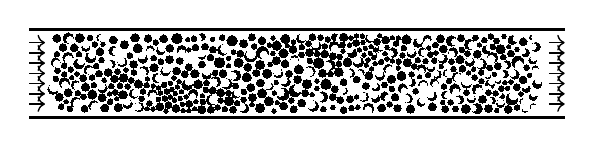\begin{tikzpicture}[
  scale=2.0,
]

\foreach \y in {0.65,1.3,1.95,2.6,3.25,3.9,4.55}
  \draw[color=black,line width=0.5pt,solid,->]
    (0mm,\y mm) -- (1mm, \y mm);
% inlet arrows

\foreach \y in {0.65,1.3,1.95,2.6,3.25,3.9,4.55}
  \draw[color=black,line width=0.5pt,solid,->]
    (33mm,\y mm) -- (34mm, \y mm);
% outlet arrows

\filldraw[line width=0pt,black] (22.018mm,1.73mm) circle (0.247mm);
\filldraw[line width=0pt,white] (21.934mm,1.832mm) circle (0.176mm);

\filldraw[line width=0pt,black] (29.124mm,2.435mm) circle (0.175mm);
\filldraw[line width=0pt,white] (29.084mm,2.535mm) circle (0.173mm);

\filldraw[line width=0pt,black] (23.708mm,1.657mm) circle (0.285mm);
\filldraw[line width=0pt,white] (23.794mm,1.516mm) circle (0.176mm);

\filldraw[line width=0pt,black] (30.009mm,1.16mm) circle (0.174mm);
\filldraw[line width=0pt,white] (29.803mm,1.308mm) circle (0.183mm);

\filldraw[line width=0pt,black] (31.337mm,0.81mm) circle (0.175mm);
\filldraw[line width=0pt,white] (31.415mm,0.771mm) circle (0.182mm);

\filldraw[line width=0pt,black] (29.387mm,0.879mm) circle (0.218mm);
\filldraw[line width=0pt,white] (29.229mm,0.856mm) circle (0.182mm);

\filldraw[line width=0pt,black] (22.004mm,1.001mm) circle (0.248mm);
\filldraw[line width=0pt,white] (21.918mm,1.173mm) circle (0.176mm);

\filldraw[line width=0pt,black] (23.092mm,3.923mm) circle (0.29mm);
\filldraw[line width=0pt,white] (22.943mm,3.876mm) circle (0.176mm);

\filldraw[line width=0pt,black] (29.926mm,0.675mm) circle (0.247mm);
\filldraw[line width=0pt,white] (29.937mm,0.789mm) circle (0.182mm);

\filldraw[line width=0pt,black] (30.694mm,4.719mm) circle (0.288mm);
\filldraw[line width=0pt,white] (30.911mm,4.81mm) circle (0.182mm);

\filldraw[line width=0pt,black] (24.928mm,2.885mm) circle (0.266mm);
\filldraw[line width=0pt,white] (24.904mm,2.746mm) circle (0.182mm);

\filldraw[line width=0pt,black] (26.498mm,2.616mm) circle (0.214mm);
\filldraw[line width=0pt,white] (26.59mm,2.597mm) circle (0.182mm);

\filldraw[line width=0pt,black] (31.996mm,1.13mm) circle (0.247mm);
\filldraw[line width=0pt,white] (32.035mm,1.313mm) circle (0.182mm);

\filldraw[line width=0pt,black] (22.571mm,1.15mm) circle (0.266mm);
\filldraw[line width=0pt,white] (22.744mm,1.029mm) circle (0.175mm);

\filldraw[line width=0pt,black] (28.442mm,0.362mm) circle (0.331mm);
\filldraw[line width=0pt,white] (28.2mm,0.388mm) circle (0.182mm);

\filldraw[line width=0pt,black] (31.993mm,0.496mm) circle (0.182mm);
\filldraw[line width=0pt,white] (32.044mm,0.407mm) circle (0.18mm);

\filldraw[line width=0pt,black] (31.902mm,4.881mm) circle (0.14mm);
\filldraw[line width=0pt,white] (32.082mm,4.906mm) circle (0.182mm);

\filldraw[line width=0pt,black] (26.913mm,3.939mm) circle (0.289mm);
\filldraw[line width=0pt,white] (26.84mm,3.827mm) circle (0.182mm);

\filldraw[line width=0pt,black] (22.308mm,4.19mm) circle (0.175mm);
\filldraw[line width=0pt,white] (22.385mm,4.269mm) circle (0.176mm);

\filldraw[line width=0pt,black] (27.334mm,0.934mm) circle (0.26mm);
\filldraw[line width=0pt,white] (27.183mm,0.906mm) circle (0.181mm);

\filldraw[line width=0pt,black] (24.681mm,4.54mm) circle (0.289mm);
\filldraw[line width=0pt,white] (24.79mm,4.689mm) circle (0.182mm);

\filldraw[line width=0pt,black] (24.292mm,2.025mm) circle (0.235mm);
\filldraw[line width=0pt,white] (24.115mm,2.059mm) circle (0.182mm);

\filldraw[line width=0pt,black] (25.91mm,2.536mm) circle (0.247mm);
\filldraw[line width=0pt,white] (25.823mm,2.6mm) circle (0.182mm);

\filldraw[line width=0pt,black] (32.264mm,1.936mm) circle (0.289mm);
\filldraw[line width=0pt,white] (32.334mm,2.115mm) circle (0.184mm);

\filldraw[line width=0pt,black] (28.073mm,0.977mm) circle (0.247mm);
\filldraw[line width=0pt,white] (28.067mm,1.096mm) circle (0.181mm);

\filldraw[line width=0pt,black] (22.182mm,3.746mm) circle (0.176mm);
\filldraw[line width=0pt,white] (22.269mm,3.717mm) circle (0.175mm);

\filldraw[line width=0pt,black] (31.979mm,3.442mm) circle (0.247mm);
\filldraw[line width=0pt,white] (32.024mm,3.566mm) circle (0.184mm);

\filldraw[line width=0pt,black] (30.334mm,3.149mm) circle (0.248mm);
\filldraw[line width=0pt,white] (30.185mm,3.097mm) circle (0.185mm);

\filldraw[line width=0pt,black] (26.807mm,4.66mm) circle (0.331mm);
\filldraw[line width=0pt,white] (26.996mm,4.606mm) circle (0.182mm);

\filldraw[line width=0pt,black] (32.124mm,2.897mm) circle (0.182mm);
\filldraw[line width=0pt,white] (32.132mm,2.754mm) circle (0.183mm);

\filldraw[line width=0pt,black] (24.884mm,0.778mm) circle (0.26mm);
\filldraw[line width=0pt,white] (24.985mm,0.894mm) circle (0.207mm);

\filldraw[line width=0pt,black] (25.271mm,4.768mm) circle (0.26mm);
\filldraw[line width=0pt,white] (25.278mm,4.605mm) circle (0.182mm);

\filldraw[line width=0pt,black] (31.483mm,0.306mm) circle (0.175mm);
\filldraw[line width=0pt,white] (31.526mm,0.406mm) circle (0.181mm);

\filldraw[line width=0pt,black] (32.156mm,4.28mm) circle (0.289mm);
\filldraw[line width=0pt,white] (31.996mm,4.282mm) circle (0.183mm);

\filldraw[line width=0pt,black] (25.716mm,2.005mm) circle (0.247mm);
\filldraw[line width=0pt,white] (25.802mm,1.906mm) circle (0.184mm);

\filldraw[line width=0pt,black] (29.769mm,2.135mm) circle (0.175mm);
\filldraw[line width=0pt,white] (29.725mm,2.262mm) circle (0.181mm);

\filldraw[line width=0pt,black] (25.51mm,2.945mm) circle (0.235mm);
\filldraw[line width=0pt,white] (25.481mm,3.075mm) circle (0.184mm);

\filldraw[line width=0pt,black] (24.976mm,3.956mm) circle (0.267mm);
\filldraw[line width=0pt,white] (25.073mm,3.91mm) circle (0.191mm);

\filldraw[line width=0pt,black] (31.51mm,3.902mm) circle (0.247mm);
\filldraw[line width=0pt,white] (31.334mm,4.032mm) circle (0.182mm);

\filldraw[line width=0pt,black] (27.974mm,3.334mm) circle (0.279mm);
\filldraw[line width=0pt,white] (27.946mm,3.48mm) circle (0.183mm);

\filldraw[line width=0pt,black] (26.265mm,3.528mm) circle (0.289mm);
\filldraw[line width=0pt,white] (26.135mm,3.607mm) circle (0.205mm);

\filldraw[line width=0pt,black] (30.185mm,2.562mm) circle (0.248mm);
\filldraw[line width=0pt,white] (30.006mm,2.537mm) circle (0.184mm);

\filldraw[line width=0pt,black] (26.438mm,1.23mm) circle (0.247mm);
\filldraw[line width=0pt,white] (26.555mm,1.212mm) circle (0.181mm);

\filldraw[line width=0pt,black] (10.415mm,1.311mm) circle (0.289mm);
\filldraw[line width=0pt,white] (10.38mm,1.128mm) circle (0.196mm);

\filldraw[line width=0pt,black] (13.1mm,2.465mm) circle (0.331mm);
\filldraw[line width=0pt,white] (12.924mm,2.447mm) circle (0.222mm);

\filldraw[line width=0pt,black] (11.262mm,2.513mm) circle (0.279mm);
\filldraw[line width=0pt,white] (11.28mm,2.697mm) circle (0.222mm);

\filldraw[line width=0pt,black] (3.895mm,3.596mm) circle (0.331mm);
\filldraw[line width=0pt,white] (3.969mm,3.761mm) circle (0.219mm);

\filldraw[line width=0pt,black] (7.688mm,4.109mm) circle (0.235mm);
\filldraw[line width=0pt,white] (7.662mm,3.975mm) circle (0.213mm);

\filldraw[line width=0pt,black] (27.031mm,1.601mm) circle (0.332mm);
\filldraw[line width=0pt,white] (27.098mm,1.403mm) circle (0.219mm);

\filldraw[line width=0pt,black] (24.279mm,3.886mm) circle (0.286mm);
\filldraw[line width=0pt,white] (24.241mm,4.036mm) circle (0.208mm);

\filldraw[line width=0pt,black] (13.66mm,0.378mm) circle (0.291mm);
\filldraw[line width=0pt,white] (13.527mm,0.442mm) circle (0.214mm);

\filldraw[line width=0pt,black] (8.651mm,2.736mm) circle (0.288mm);
\filldraw[line width=0pt,white] (8.692mm,2.848mm) circle (0.224mm);

\filldraw[line width=0pt,black] (6.644mm,1.313mm) circle (0.286mm);
\filldraw[line width=0pt,white] (6.749mm,1.368mm) circle (0.223mm);

\filldraw[line width=0pt,black] (4.659mm,1.66mm) circle (0.289mm);
\filldraw[line width=0pt,white] (4.589mm,1.786mm) circle (0.223mm);

\filldraw[line width=0pt,black] (8.115mm,2.309mm) circle (0.289mm);
\filldraw[line width=0pt,white] (8.226mm,2.306mm) circle (0.224mm);

\filldraw[line width=0pt,black] (29.014mm,4.107mm) circle (0.247mm);
\filldraw[line width=0pt,white] (29.216mm,4.25mm) circle (0.205mm);

\filldraw[line width=0pt,black] (1.672mm,3.292mm) circle (0.29mm);
\filldraw[line width=0pt,white] (1.746mm,3.214mm) circle (0.224mm);

\filldraw[line width=0pt,black] (6.244mm,0.656mm) circle (0.288mm);
\filldraw[line width=0pt,white] (6.187mm,0.798mm) circle (0.222mm);

\filldraw[line width=0pt,black] (7.216mm,3.536mm) circle (0.285mm);
\filldraw[line width=0pt,white] (7.171mm,3.732mm) circle (0.216mm);

\filldraw[line width=0pt,black] (8.352mm,4.047mm) circle (0.266mm);
\filldraw[line width=0pt,white] (8.414mm,4.207mm) circle (0.224mm);

\filldraw[line width=0pt,black] (2.48mm,4.831mm) circle (0.332mm);
\filldraw[line width=0pt,white] (2.602mm,4.728mm) circle (0.223mm);

\filldraw[line width=0pt,black] (30.823mm,2.528mm) circle (0.288mm);
\filldraw[line width=0pt,white] (30.683mm,2.62mm) circle (0.224mm);

\filldraw[line width=0pt,black] (24.038mm,1.007mm) circle (0.286mm);
\filldraw[line width=0pt,white] (23.941mm,0.999mm) circle (0.224mm);

\filldraw[line width=0pt,black] (15.238mm,1.79mm) circle (0.247mm);
\filldraw[line width=0pt,white] (15.162mm,1.852mm) circle (0.213mm);

\filldraw[line width=0pt,black] (13.125mm,1.281mm) circle (0.247mm);
\filldraw[line width=0pt,white] (13.234mm,1.371mm) circle (0.222mm);

\filldraw[line width=0pt,black] (5.209mm,3.189mm) circle (0.248mm);
\filldraw[line width=0pt,white] (5.054mm,3.162mm) circle (0.223mm);

\filldraw[line width=0pt,black] (9.681mm,4.084mm) circle (0.292mm);
\filldraw[line width=0pt,white] (9.695mm,3.873mm) circle (0.223mm);

\filldraw[line width=0pt,black] (3.768mm,2.833mm) circle (0.29mm);
\filldraw[line width=0pt,white] (3.886mm,2.751mm) circle (0.224mm);

\filldraw[line width=0pt,black] (5.909mm,3.32mm) circle (0.289mm);
\filldraw[line width=0pt,white] (5.855mm,3.402mm) circle (0.224mm);

\filldraw[line width=0pt,black] (6.97mm,0.45mm) circle (0.29mm);
\filldraw[line width=0pt,white] (6.884mm,0.489mm) circle (0.223mm);

\filldraw[line width=0pt,black] (10.962mm,4.923mm) circle (0.216mm);
\filldraw[line width=0pt,white] (10.706mm,4.81mm) circle (0.223mm);

\filldraw[line width=0pt,black] (3.158mm,3.209mm) circle (0.326mm);
\filldraw[line width=0pt,white] (3.295mm,3.373mm) circle (0.224mm);

\filldraw[line width=0pt,black] (20.403mm,2.619mm) circle (0.261mm);
\filldraw[line width=0pt,white] (20.273mm,2.626mm) circle (0.222mm);

\filldraw[line width=0pt,black] (29.413mm,3.601mm) circle (0.331mm);
\filldraw[line width=0pt,white] (29.332mm,3.515mm) circle (0.243mm);

\filldraw[line width=0pt,black] (2.235mm,1.998mm) circle (0.334mm);
\filldraw[line width=0pt,white] (2.287mm,1.864mm) circle (0.223mm);

\filldraw[line width=0pt,black] (4.512mm,4.869mm) circle (0.216mm);
\filldraw[line width=0pt,white] (4.631mm,4.849mm) circle (0.224mm);

\filldraw[line width=0pt,black] (20.895mm,3.323mm) circle (0.332mm);
\filldraw[line width=0pt,white] (20.826mm,3.453mm) circle (0.236mm);

\filldraw[line width=0pt,black] (21.048mm,2.655mm) circle (0.216mm);
\filldraw[line width=0pt,white] (20.954mm,2.518mm) circle (0.238mm);

\filldraw[line width=0pt,black] (7.832mm,1.275mm) circle (0.295mm);
\filldraw[line width=0pt,white] (7.863mm,1.156mm) circle (0.223mm);

\filldraw[line width=0pt,black] (25.578mm,1.158mm) circle (0.29mm);
\filldraw[line width=0pt,white] (25.479mm,1.275mm) circle (0.221mm);

\filldraw[line width=0pt,black] (10.031mm,1.871mm) circle (0.332mm);
\filldraw[line width=0pt,white] (10.132mm,2.08mm) circle (0.221mm);

\filldraw[line width=0pt,black] (5.347mm,4.035mm) circle (0.289mm);
\filldraw[line width=0pt,white] (5.515mm,3.996mm) circle (0.224mm);

\filldraw[line width=0pt,black] (10.951mm,3.707mm) circle (0.214mm);
\filldraw[line width=0pt,white] (10.924mm,3.864mm) circle (0.223mm);

\filldraw[line width=0pt,black] (21.244mm,1.113mm) circle (0.291mm);
\filldraw[line width=0pt,white] (21.159mm,1.134mm) circle (0.238mm);

\filldraw[line width=0pt,black] (3.587mm,4.262mm) circle (0.259mm);
\filldraw[line width=0pt,white] (3.603mm,4.427mm) circle (0.223mm);

\filldraw[line width=0pt,black] (22.269mm,2.463mm) circle (0.289mm);
\filldraw[line width=0pt,white] (22.227mm,2.617mm) circle (0.234mm);

\filldraw[line width=0pt,black] (16.869mm,1.494mm) circle (0.373mm);
\filldraw[line width=0pt,white] (17.054mm,1.651mm) circle (0.244mm);

\filldraw[line width=0pt,black] (2.948mm,1.86mm) circle (0.279mm);
\filldraw[line width=0pt,white] (3.062mm,1.781mm) circle (0.224mm);

\filldraw[line width=0pt,black] (21.604mm,4.811mm) circle (0.248mm);
\filldraw[line width=0pt,white] (21.701mm,4.908mm) circle (0.232mm);

\filldraw[line width=0pt,black] (11.823mm,2.073mm) circle (0.327mm);
\filldraw[line width=0pt,white] (11.679mm,2.005mm) circle (0.257mm);

\filldraw[line width=0pt,black] (14.807mm,3.921mm) circle (0.374mm);
\filldraw[line width=0pt,white] (14.901mm,3.773mm) circle (0.238mm);

\filldraw[line width=0pt,black] (19.399mm,4.898mm) circle (0.218mm);
\filldraw[line width=0pt,white] (19.729mm,4.806mm) circle (0.237mm);

\filldraw[line width=0pt,black] (31.556mm,1.637mm) circle (0.247mm);
\filldraw[line width=0pt,white] (31.461mm,1.89mm) circle (0.235mm);

\filldraw[line width=0pt,black] (28.462mm,1.578mm) circle (0.325mm);
\filldraw[line width=0pt,white] (28.574mm,1.444mm) circle (0.238mm);

\filldraw[line width=0pt,black] (19.36mm,4.297mm) circle (0.325mm);
\filldraw[line width=0pt,white] (19.407mm,4.161mm) circle (0.238mm);

\filldraw[line width=0pt,black] (22.808mm,2.884mm) circle (0.289mm);
\filldraw[line width=0pt,white] (22.903mm,2.786mm) circle (0.251mm);

\filldraw[line width=0pt,black] (17.267mm,4.815mm) circle (0.29mm);
\filldraw[line width=0pt,white] (17.373mm,4.918mm) circle (0.238mm);

\filldraw[line width=0pt,black] (20.509mm,3.883mm) circle (0.29mm);
\filldraw[line width=0pt,white] (20.332mm,4.149mm) circle (0.237mm);

\filldraw[line width=0pt,black] (18.236mm,4.358mm) circle (0.292mm);
\filldraw[line width=0pt,white] (18.159mm,4.462mm) circle (0.239mm);

\filldraw[line width=0pt,black] (25.018mm,1.876mm) circle (0.289mm);
\filldraw[line width=0pt,white] (25.036mm,1.781mm) circle (0.248mm);

\filldraw[line width=0pt,black] (19.105mm,3.128mm) circle (0.327mm);
\filldraw[line width=0pt,white] (18.959mm,3.073mm) circle (0.238mm);

\filldraw[line width=0pt,black] (19.973mm,1.489mm) circle (0.215mm);
\filldraw[line width=0pt,white] (19.851mm,1.565mm) circle (0.237mm);

\filldraw[line width=0pt,black] (21.546mm,0.384mm) circle (0.331mm);
\filldraw[line width=0pt,white] (21.527mm,0.26mm) circle (0.237mm);

\filldraw[line width=0pt,black] (27.965mm,4.435mm) circle (0.328mm);
\filldraw[line width=0pt,white] (28.115mm,4.382mm) circle (0.235mm);

\filldraw[line width=0pt,black] (16.278mm,2.052mm) circle (0.288mm);
\filldraw[line width=0pt,white] (16.154mm,2.176mm) circle (0.237mm);

\filldraw[line width=0pt,black] (31.027mm,3.305mm) circle (0.374mm);
\filldraw[line width=0pt,white] (31.106mm,3.137mm) circle (0.257mm);

\filldraw[line width=0pt,black] (16.85mm,3.496mm) circle (0.246mm);
\filldraw[line width=0pt,white] (16.844mm,3.341mm) circle (0.242mm);

\filldraw[line width=0pt,black] (18.631mm,1.106mm) circle (0.331mm);
\filldraw[line width=0pt,white] (18.439mm,1.103mm) circle (0.244mm);

\filldraw[line width=0pt,black] (28.693mm,3.195mm) circle (0.334mm);
\filldraw[line width=0pt,white] (28.573mm,3.222mm) circle (0.25mm);

\filldraw[line width=0pt,black] (12.545mm,1.936mm) circle (0.332mm);
\filldraw[line width=0pt,white] (12.446mm,1.993mm) circle (0.258mm);

\filldraw[line width=0pt,black] (16.113mm,1.273mm) circle (0.374mm);
\filldraw[line width=0pt,white] (15.95mm,1.387mm) circle (0.238mm);

\filldraw[line width=0pt,black] (7.287mm,2.756mm) circle (0.286mm);
\filldraw[line width=0pt,white] (7.167mm,2.657mm) circle (0.252mm);

\filldraw[line width=0pt,black] (11.566mm,0.9mm) circle (0.325mm);
\filldraw[line width=0pt,white] (11.701mm,0.946mm) circle (0.272mm);

\filldraw[line width=0pt,black] (15.815mm,2.61mm) circle (0.288mm);
\filldraw[line width=0pt,white] (15.75mm,2.721mm) circle (0.245mm);

\filldraw[line width=0pt,black] (30.649mm,0.971mm) circle (0.374mm);
\filldraw[line width=0pt,white] (30.747mm,1.185mm) circle (0.273mm);

\filldraw[line width=0pt,black] (2.461mm,3.617mm) circle (0.326mm);
\filldraw[line width=0pt,white] (2.511mm,3.483mm) circle (0.244mm);

\filldraw[line width=0pt,black] (18.037mm,0.522mm) circle (0.331mm);
\filldraw[line width=0pt,white] (17.902mm,0.636mm) circle (0.268mm);

\filldraw[line width=0pt,black] (17.819mm,2.727mm) circle (0.331mm);
\filldraw[line width=0pt,white] (17.754mm,2.683mm) circle (0.273mm);

\filldraw[line width=0pt,black] (4.117mm,0.536mm) circle (0.331mm);
\filldraw[line width=0pt,white] (4.213mm,0.44mm) circle (0.304mm);

\filldraw[line width=0pt,black] (2.963mm,0.762mm) circle (0.327mm);
\filldraw[line width=0pt,white] (3.083mm,0.67mm) circle (0.288mm);

\filldraw[line width=0pt,black] (12.292mm,4.09mm) circle (0.332mm);
\filldraw[line width=0pt,white] (12.438mm,4.17mm) circle (0.285mm);

\filldraw[line width=0pt,black] (14.058mm,3.7mm) circle (0.373mm);
\filldraw[line width=0pt,white] (14.076mm,3.834mm) circle (0.29mm);

\filldraw[line width=0pt,black] (27.153mm,2.366mm) circle (0.29mm);
\filldraw[line width=0pt,white] (27.249mm,2.312mm) circle (0.251mm);

\filldraw[line width=0pt,black] (1.512mm,1.596mm) circle (0.331mm);
\filldraw[line width=0pt,white] (1.58mm,1.731mm) circle (0.301mm);

\filldraw[line width=0pt,black] (27.766mm,1.987mm) circle (0.325mm);
\filldraw[line width=0pt,white] (27.794mm,2.15mm) circle (0.335mm);

\filldraw[line width=0pt,black] (29.25mm,1.901mm) circle (0.29mm);
\filldraw[line width=0pt,white] (29.347mm,2.075mm) circle (0.181mm);

\filldraw[line width=0pt,white] (29.169mm,1.634mm) circle (0.182mm);

\filldraw[line width=0pt,black] (10.132mm,4.093mm) circle (0.139mm);
\filldraw[line width=0pt,black] (30.969mm,4.127mm) circle (0.139mm);
\filldraw[line width=0pt,black] (30.444mm,4.291mm) circle (0.139mm);
\filldraw[line width=0pt,black] (30.149mm,4.953mm) circle (0.139mm);
\filldraw[line width=0pt,black] (21.26mm,3.758mm) circle (0.139mm);
\filldraw[line width=0pt,black] (4.676mm,4.447mm) circle (0.139mm);
\filldraw[line width=0pt,black] (8.95mm,1.101mm) circle (0.137mm);
\filldraw[line width=0pt,black] (22.593mm,3.846mm) circle (0.138mm);
\filldraw[line width=0pt,black] (8.675mm,0.201mm) circle (0.139mm);
\filldraw[line width=0pt,black] (14.144mm,0.612mm) circle (0.139mm);
\filldraw[line width=0pt,black] (31.224mm,1.29mm) circle (0.139mm);
\filldraw[line width=0pt,black] (15.487mm,4.844mm) circle (0.14mm);
\filldraw[line width=0pt,black] (31.771mm,2.481mm) circle (0.14mm);
\filldraw[line width=0pt,black] (9.408mm,1.737mm) circle (0.139mm);
\filldraw[line width=0pt,black] (9.77mm,0.237mm) circle (0.139mm);
\filldraw[line width=0pt,black] (15.291mm,3.167mm) circle (0.14mm);
\filldraw[line width=0pt,black] (9.964mm,1.11mm) circle (0.14mm);
\filldraw[line width=0pt,black] (20.792mm,1.104mm) circle (0.139mm);
\filldraw[line width=0pt,black] (24.79mm,2.381mm) circle (0.139mm);
\filldraw[line width=0pt,black] (22.249mm,4.995mm) circle (0.139mm);
\filldraw[line width=0pt,black] (27.901mm,2.627mm) circle (0.14mm);
\filldraw[line width=0pt,black] (16.384mm,4.349mm) circle (0.139mm);
\filldraw[line width=0pt,black] (19.927mm,4.015mm) circle (0.139mm);
\filldraw[line width=0pt,black] (6.134mm,2.816mm) circle (0.139mm);
\filldraw[line width=0pt,black] (7.865mm,0.334mm) circle (0.14mm);
\filldraw[line width=0pt,black] (15.746mm,0.744mm) circle (0.139mm);
\filldraw[line width=0pt,black] (7.872mm,1.798mm) circle (0.139mm);
\filldraw[line width=0pt,black] (15.54mm,0.202mm) circle (0.14mm);
\filldraw[line width=0pt,black] (10.504mm,0.349mm) circle (0.139mm);
\filldraw[line width=0pt,black] (9.665mm,1.437mm) circle (0.139mm);
\filldraw[line width=0pt,black] (8.965mm,1.975mm) circle (0.138mm);
\filldraw[line width=0pt,black] (10.063mm,4.742mm) circle (0.14mm);
\filldraw[line width=0pt,black] (23.428mm,2.945mm) circle (0.139mm);
\filldraw[line width=0pt,black] (21.651mm,3.871mm) circle (0.138mm);
\filldraw[line width=0pt,black] (30.377mm,1.65mm) circle (0.139mm);
\filldraw[line width=0pt,black] (9.729mm,0.625mm) circle (0.137mm);
\filldraw[line width=0pt,black] (23.061mm,4.861mm) circle (0.139mm);
\filldraw[line width=0pt,black] (20.863mm,0.454mm) circle (0.14mm);
\filldraw[line width=0pt,black] (20.958mm,4.087mm) circle (0.137mm);
\filldraw[line width=0pt,black] (9.055mm,1.585mm) circle (0.139mm);
\filldraw[line width=0pt,black] (11.642mm,4.764mm) circle (0.14mm);
\filldraw[line width=0pt,black] (22.718mm,3.521mm) circle (0.139mm);
\filldraw[line width=0pt,black] (8.332mm,1.349mm) circle (0.138mm);
\filldraw[line width=0pt,black] (18.267mm,1.644mm) circle (0.139mm);
\filldraw[line width=0pt,black] (20.421mm,4.846mm) circle (0.139mm);
\filldraw[line width=0pt,black] (19.282mm,0.429mm) circle (0.139mm);
\filldraw[line width=0pt,black] (21.189mm,4.569mm) circle (0.138mm);
\filldraw[line width=0pt,black] (28.225mm,2.865mm) circle (0.139mm);
\filldraw[line width=0pt,black] (12.661mm,3.087mm) circle (0.139mm);
\filldraw[line width=0pt,black] (3.028mm,2.566mm) circle (0.14mm);
\filldraw[line width=0pt,black] (15.245mm,4.388mm) circle (0.14mm);
\filldraw[line width=0pt,black] (21.868mm,3.608mm) circle (0.138mm);
\filldraw[line width=0pt,black] (12.967mm,3.947mm) circle (0.139mm);
\filldraw[line width=0pt,black] (30.202mm,2.011mm) circle (0.138mm);
\filldraw[line width=0pt,black] (25.825mm,3.9mm) circle (0.139mm);
\filldraw[line width=0pt,black] (9.275mm,1.321mm) circle (0.139mm);
\filldraw[line width=0pt,black] (21.958mm,3.218mm) circle (0.139mm);
\filldraw[line width=0pt,black] (21.975mm,4.092mm) circle (0.138mm);
\filldraw[line width=0pt,black] (12.656mm,3.552mm) circle (0.138mm);
\filldraw[line width=0pt,black] (10.996mm,1.18mm) circle (0.139mm);
\filldraw[line width=0pt,black] (26.167mm,3.031mm) circle (0.14mm);
\filldraw[line width=0pt,black] (23.055mm,3.394mm) circle (0.14mm);
\filldraw[line width=0pt,black] (10.581mm,0.801mm) circle (0.139mm);
\filldraw[line width=0pt,black] (21.342mm,4.19mm) circle (0.139mm);
\filldraw[line width=0pt,black] (30.584mm,2.051mm) circle (0.138mm);
\filldraw[line width=0pt,black] (26.247mm,0.752mm) circle (0.139mm);
\filldraw[line width=0pt,black] (2.698mm,2.327mm) circle (0.139mm);
\filldraw[line width=0pt,black] (29.689mm,0.243mm) circle (0.139mm);
\filldraw[line width=0pt,black] (20.781mm,4.969mm) circle (0.137mm);
\filldraw[line width=0pt,black] (16.782mm,4.582mm) circle (0.139mm);
\filldraw[line width=0pt,black] (28.581mm,4.403mm) circle (0.139mm);
\filldraw[line width=0pt,black] (21.515mm,3.456mm) circle (0.138mm);
\filldraw[line width=0pt,black] (4.757mm,2.168mm) circle (0.14mm);
\filldraw[line width=0pt,black] (9.215mm,0.901mm) circle (0.139mm);
\filldraw[line width=0pt,black] (7.496mm,2.251mm) circle (0.139mm);
\filldraw[line width=0pt,black] (18.261mm,2.11mm) circle (0.139mm);
\filldraw[line width=0pt,black] (20.341mm,4.393mm) circle (0.139mm);
\filldraw[line width=0pt,black] (7.481mm,0.351mm) circle (0.138mm);
\filldraw[line width=0pt,black] (9.52mm,2.074mm) circle (0.139mm);
\filldraw[line width=0pt,black] (23.44mm,4.841mm) circle (0.138mm);
\filldraw[line width=0pt,black] (5.102mm,1.295mm) circle (0.14mm);
\filldraw[line width=0pt,black] (21.736mm,2.883mm) circle (0.139mm);
\filldraw[line width=0pt,black] (22.716mm,4.253mm) circle (0.138mm);
\filldraw[line width=0pt,black] (29.535mm,2.545mm) circle (0.139mm);
\filldraw[line width=0pt,black] (21.4mm,3.123mm) circle (0.139mm);
\filldraw[line width=0pt,black] (15.56mm,1.345mm) circle (0.138mm);
\filldraw[line width=0pt,black] (9.187mm,2.311mm) circle (0.14mm);
\filldraw[line width=0pt,black] (9.585mm,1.005mm) circle (0.138mm);
\filldraw[line width=0pt,black] (21.154mm,4.96mm) circle (0.139mm);
\filldraw[line width=0pt,black] (15.682mm,2.019mm) circle (0.139mm);
\filldraw[line width=0pt,black] (21.711mm,4.297mm) circle (0.139mm);
\filldraw[line width=0pt,black] (15.47mm,3.873mm) circle (0.14mm);
\filldraw[line width=0pt,black] (5.557mm,0.985mm) circle (0.139mm);
\filldraw[line width=0pt,black] (2.341mm,0.794mm) circle (0.139mm);
\filldraw[line width=0pt,black] (10.138mm,0.228mm) circle (0.138mm);
\filldraw[line width=0pt,black] (17.957mm,1.247mm) circle (0.138mm);
\filldraw[line width=0pt,black] (8.205mm,0.944mm) circle (0.139mm);
\filldraw[line width=0pt,black] (8.206mm,1.673mm) circle (0.139mm);
\filldraw[line width=0pt,black] (22.889mm,0.637mm) circle (0.176mm);
\filldraw[line width=0pt,black] (23.019mm,1.621mm) circle (0.175mm);
\filldraw[line width=0pt,black] (24.67mm,3.433mm) circle (0.174mm);
\filldraw[line width=0pt,black] (4.254mm,3.068mm) circle (0.175mm);
\filldraw[line width=0pt,black] (23.784mm,4.21mm) circle (0.176mm);
\filldraw[line width=0pt,black] (29.317mm,4.947mm) circle (0.175mm);
\filldraw[line width=0pt,black] (10.46mm,4.801mm) circle (0.175mm);
\filldraw[line width=0pt,black] (26.668mm,2.126mm) circle (0.174mm);
\filldraw[line width=0pt,black] (18.767mm,4.318mm) circle (0.174mm);
\filldraw[line width=0pt,black] (19.666mm,3.21mm) circle (0.175mm);
\filldraw[line width=0pt,black] (20.465mm,0.393mm) circle (0.175mm);
\filldraw[line width=0pt,black] (27.762mm,1.379mm) circle (0.176mm);
\filldraw[line width=0pt,black] (13.631mm,1.424mm) circle (0.174mm);
\filldraw[line width=0pt,black] (13.617mm,0.921mm) circle (0.174mm);
\filldraw[line width=0pt,black] (3.99mm,2.329mm) circle (0.175mm);
\filldraw[line width=0pt,black] (2.222mm,2.539mm) circle (0.173mm);
\filldraw[line width=0pt,black] (5.599mm,2.705mm) circle (0.175mm);
\filldraw[line width=0pt,black] (28.713mm,2.104mm) circle (0.174mm);
\filldraw[line width=0pt,black] (29.667mm,4.661mm) circle (0.176mm);
\filldraw[line width=0pt,black] (12.159mm,0.879mm) circle (0.174mm);
\filldraw[line width=0pt,black] (29.238mm,2.945mm) circle (0.175mm);
\filldraw[line width=0pt,black] (6.254mm,1.763mm) circle (0.175mm);
\filldraw[line width=0pt,black] (26.935mm,2.87mm) circle (0.176mm);
\filldraw[line width=0pt,black] (14.28mm,4.316mm) circle (0.175mm);
\filldraw[line width=0pt,black] (3.86mm,4.856mm) circle (0.175mm);
\filldraw[line width=0pt,black] (4.167mm,4.439mm) circle (0.175mm);
\filldraw[line width=0pt,black] (12.246mm,4.865mm) circle (0.175mm);
\filldraw[line width=0pt,black] (28.7mm,2.654mm) circle (0.173mm);
\filldraw[line width=0pt,black] (29.442mm,4.282mm) circle (0.174mm);
\filldraw[line width=0pt,black] (7.14mm,0.986mm) circle (0.175mm);
\filldraw[line width=0pt,black] (30.978mm,0.429mm) circle (0.175mm);
\filldraw[line width=0pt,black] (26.817mm,3.345mm) circle (0.176mm);
\filldraw[line width=0pt,black] (28.289mm,2.344mm) circle (0.175mm);
\filldraw[line width=0pt,black] (17.728mm,4.491mm) circle (0.175mm);
\filldraw[line width=0pt,black] (28.338mm,4.853mm) circle (0.174mm);
\filldraw[line width=0pt,black] (25.369mm,4.211mm) circle (0.139mm);
\filldraw[line width=0pt,black] (17.306mm,4.27mm) circle (0.174mm);
\filldraw[line width=0pt,black] (17.294mm,3.773mm) circle (0.175mm);
\filldraw[line width=0pt,black] (2.584mm,0.343mm) circle (0.175mm);
\filldraw[line width=0pt,black] (19.12mm,2.561mm) circle (0.174mm);
\filldraw[line width=0pt,black] (17.815mm,3.396mm) circle (0.176mm);
\filldraw[line width=0pt,black] (2.636mm,2.849mm) circle (0.175mm);
\filldraw[line width=0pt,black] (5.761mm,1.814mm) circle (0.174mm);
\filldraw[line width=0pt,black] (1.759mm,3.823mm) circle (0.175mm);
\filldraw[line width=0pt,black] (18.957mm,4.754mm) circle (0.175mm);
\filldraw[line width=0pt,black] (23.293mm,4.493mm) circle (0.176mm);
\filldraw[line width=0pt,black] (25.164mm,3.377mm) circle (0.174mm);
\filldraw[line width=0pt,black] (11.209mm,1.551mm) circle (0.174mm);
\filldraw[line width=0pt,black] (1.8mm,2.761mm) circle (0.175mm);
\filldraw[line width=0pt,black] (26.334mm,1.758mm) circle (0.176mm);
\filldraw[line width=0pt,black] (2.022mm,0.486mm) circle (0.175mm);
\filldraw[line width=0pt,black] (1.687mm,2.249mm) circle (0.175mm);
\filldraw[line width=0pt,black] (30.101mm,3.633mm) circle (0.176mm);
\filldraw[line width=0pt,black] (29.973mm,1.629mm) circle (0.175mm);
\filldraw[line width=0pt,black] (3.158mm,3.814mm) circle (0.175mm);
\filldraw[line width=0pt,black] (27.835mm,3.851mm) circle (0.175mm);
\filldraw[line width=0pt,black] (22.352mm,3.324mm) circle (0.172mm);
\filldraw[line width=0pt,black] (26.76mm,0.758mm) circle (0.175mm);
\filldraw[line width=0pt,black] (23.7mm,3.75mm) circle (0.176mm);
\filldraw[line width=0pt,black] (13.109mm,1.8mm) circle (0.176mm);
\filldraw[line width=0pt,black] (28.899mm,4.707mm) circle (0.174mm);
\filldraw[line width=0pt,black] (23.466mm,3.342mm) circle (0.175mm);
\filldraw[line width=0pt,black] (13.198mm,0.708mm) circle (0.175mm);
\filldraw[line width=0pt,black] (29.613mm,1.331mm) circle (0.175mm);
\filldraw[line width=0pt,black] (25.714mm,3.409mm) circle (0.175mm);
\filldraw[line width=0pt,black] (6.392mm,3.729mm) circle (0.182mm);
\filldraw[line width=0pt,black] (5.211mm,1.787mm) circle (0.174mm);
\filldraw[line width=0pt,black] (5.139mm,0.797mm) circle (0.175mm);
\filldraw[line width=0pt,black] (24.531mm,1.463mm) circle (0.182mm);
\filldraw[line width=0pt,black] (6.647mm,2.661mm) circle (0.175mm);
\filldraw[line width=0pt,black] (7.905mm,3.571mm) circle (0.175mm);
\filldraw[line width=0pt,black] (24.277mm,2.534mm) circle (0.175mm);
\filldraw[line width=0pt,black] (18.275mm,3.842mm) circle (0.173mm);
\filldraw[line width=0pt,black] (24.448mm,3.042mm) circle (0.183mm);
\filldraw[line width=0pt,black] (3.451mm,1.111mm) circle (0.176mm);
\filldraw[line width=0pt,black] (31.585mm,2.961mm) circle (0.175mm);
\filldraw[line width=0pt,black] (27.061mm,0.34mm) circle (0.176mm);
\filldraw[line width=0pt,black] (4.106mm,1.851mm) circle (0.175mm);
\filldraw[line width=0pt,black] (12.421mm,0.334mm) circle (0.175mm);
\filldraw[line width=0pt,black] (18.502mm,4.863mm) circle (0.174mm);
\filldraw[line width=0pt,black] (16.646mm,0.879mm) circle (0.176mm);
\filldraw[line width=0pt,black] (5.459mm,1.402mm) circle (0.183mm);
\filldraw[line width=0pt,black] (11.258mm,1.989mm) circle (0.174mm);
\filldraw[line width=0pt,black] (6.477mm,2.157mm) circle (0.183mm);
\filldraw[line width=0pt,black] (12.649mm,1.354mm) circle (0.175mm);
\filldraw[line width=0pt,black] (8.613mm,1.005mm) circle (0.176mm);
\filldraw[line width=0pt,black] (18.674mm,0.327mm) circle (0.176mm);
\filldraw[line width=0pt,black] (7.63mm,0.701mm) circle (0.175mm);
\filldraw[line width=0pt,black] (29.162mm,1.372mm) circle (0.174mm);
\filldraw[line width=0pt,black] (8.035mm,4.562mm) circle (0.176mm);
\filldraw[line width=0pt,black] (25.466mm,3.795mm) circle (0.181mm);
\filldraw[line width=0pt,black] (11.801mm,2.636mm) circle (0.175mm);
\filldraw[line width=0pt,black] (11.965mm,0.443mm) circle (0.176mm);
\filldraw[line width=0pt,black] (7.225mm,1.447mm) circle (0.176mm);
\filldraw[line width=0pt,black] (25.785mm,4.401mm) circle (0.176mm);
\filldraw[line width=0pt,black] (25.328mm,2.495mm) circle (0.176mm);
\filldraw[line width=0pt,black] (7.459mm,1.849mm) circle (0.175mm);
\filldraw[line width=0pt,black] (11.025mm,0.791mm) circle (0.174mm);
\filldraw[line width=0pt,black] (27.473mm,4.086mm) circle (0.175mm);
\filldraw[line width=0pt,black] (3.093mm,1.344mm) circle (0.176mm);
\filldraw[line width=0pt,black] (19.896mm,4.405mm) circle (0.174mm);
\filldraw[line width=0pt,black] (2.214mm,3.089mm) circle (0.175mm);
\filldraw[line width=0pt,black] (22.56mm,1.861mm) circle (0.182mm);
\filldraw[line width=0pt,black] (19.711mm,3.644mm) circle (0.174mm);
\filldraw[line width=0pt,black] (19.962mm,2.032mm) circle (0.214mm);
\filldraw[line width=0pt,black] (8.362mm,3.337mm) circle (0.184mm);
\filldraw[line width=0pt,black] (8.739mm,1.448mm) circle (0.176mm);
\filldraw[line width=0pt,black] (8.57mm,1.871mm) circle (0.174mm);
\filldraw[line width=0pt,black] (11.652mm,1.515mm) circle (0.218mm);
\filldraw[line width=0pt,black] (4.59mm,3.442mm) circle (0.177mm);
\filldraw[line width=0pt,black] (11.171mm,4.297mm) circle (0.213mm);
\filldraw[line width=0pt,black] (27.415mm,4.84mm) circle (0.217mm);
\filldraw[line width=0pt,black] (30.582mm,3.857mm) circle (0.217mm);
\filldraw[line width=0pt,black] (27.508mm,2.894mm) circle (0.217mm);
\filldraw[line width=0pt,black] (20.371mm,0.952mm) circle (0.215mm);
\filldraw[line width=0pt,black] (12.943mm,0.297mm) circle (0.217mm);
\filldraw[line width=0pt,black] (14.426mm,2.622mm) circle (0.219mm);
\filldraw[line width=0pt,black] (16.497mm,2.575mm) circle (0.219mm);
\filldraw[line width=0pt,black] (19.265mm,1.092mm) circle (0.214mm);
\filldraw[line width=0pt,black] (10.158mm,0.662mm) circle (0.214mm);
\filldraw[line width=0pt,black] (11.516mm,3.598mm) circle (0.214mm);
\filldraw[line width=0pt,black] (3.511mm,0.354mm) circle (0.218mm);
\filldraw[line width=0pt,black] (10.552mm,4.242mm) circle (0.215mm);
\filldraw[line width=0pt,black] (29.758mm,3.05mm) circle (0.217mm);
\filldraw[line width=0pt,black] (3.416mm,2.301mm) circle (0.217mm);
\filldraw[line width=0pt,black] (17.515mm,1.343mm) circle (0.218mm);
\filldraw[line width=0pt,black] (19.405mm,1.598mm) circle (0.214mm);
\filldraw[line width=0pt,black] (30.955mm,1.724mm) circle (0.218mm);
\filldraw[line width=0pt,black] (10.962mm,3.164mm) circle (0.215mm);
\filldraw[line width=0pt,black] (19.752mm,0.898mm) circle (0.213mm);
\filldraw[line width=0pt,black] (10.134mm,2.991mm) circle (0.213mm);
\filldraw[line width=0pt,black] (20.792mm,2.205mm) circle (0.213mm);
\filldraw[line width=0pt,black] (9.878mm,2.542mm) circle (0.214mm);
\filldraw[line width=0pt,black] (26.413mm,0.329mm) circle (0.214mm);
\filldraw[line width=0pt,black] (21.374mm,1.798mm) circle (0.214mm);
\filldraw[line width=0pt,black] (11.657mm,4.106mm) circle (0.212mm);
\filldraw[line width=0pt,black] (4.426mm,2.582mm) circle (0.213mm);
\filldraw[line width=0pt,black] (9.549mm,3.395mm) circle (0.215mm);
\filldraw[line width=0pt,black] (19.962mm,0.272mm) circle (0.214mm);
\filldraw[line width=0pt,black] (8.843mm,0.594mm) circle (0.216mm);
\filldraw[line width=0pt,black] (22.081mm,4.599mm) circle (0.216mm);
\filldraw[line width=0pt,black] (11.529mm,0.3mm) circle (0.219mm);
\filldraw[line width=0pt,black] (13.407mm,3.852mm) circle (0.217mm);
\filldraw[line width=0pt,black] (16.787mm,0.311mm) circle (0.219mm);
\filldraw[line width=0pt,black] (20.766mm,4.534mm) circle (0.213mm);
\filldraw[line width=0pt,black] (30.414mm,0.317mm) circle (0.247mm);
\filldraw[line width=0pt,black] (17.983mm,4.898mm) circle (0.216mm);
\filldraw[line width=0pt,black] (5.331mm,4.721mm) circle (0.247mm);
\filldraw[line width=0pt,black] (14.139mm,4.882mm) circle (0.217mm);
\filldraw[line width=0pt,black] (26.119mm,4.795mm) circle (0.247mm);
\filldraw[line width=0pt,black] (28.783mm,0.954mm) circle (0.246mm);
\filldraw[line width=0pt,black] (2.85mm,4.22mm) circle (0.247mm);
\filldraw[line width=0pt,black] (31.357mm,2.184mm) circle (0.247mm);
\filldraw[line width=0pt,black] (1.755mm,4.834mm) circle (0.247mm);
\filldraw[line width=0pt,black] (13.88mm,2.989mm) circle (0.247mm);
\filldraw[line width=0pt,black] (14.679mm,1.99mm) circle (0.247mm);
\filldraw[line width=0pt,black] (23.378mm,0.385mm) circle (0.235mm);
\filldraw[line width=0pt,black] (5.014mm,2.658mm) circle (0.246mm);
\filldraw[line width=0pt,black] (23.232mm,1.086mm) circle (0.235mm);
\filldraw[line width=0pt,black] (19.274mm,3.681mm) circle (0.217mm);
\filldraw[line width=0pt,black] (22.389mm,0.402mm) circle (0.247mm);
\filldraw[line width=0pt,black] (17.799mm,3.917mm) circle (0.247mm);
\filldraw[line width=0pt,black] (28.455mm,3.821mm) circle (0.247mm);
\filldraw[line width=0pt,black] (16.748mm,4.128mm) circle (0.247mm);
\filldraw[line width=0pt,black] (7.545mm,4.81mm) circle (0.235mm);
\filldraw[line width=0pt,black] (31.364mm,4.603mm) circle (0.247mm);
\filldraw[line width=0pt,black] (25.594mm,0.473mm) circle (0.247mm);
\filldraw[line width=0pt,black] (8.922mm,4.197mm) circle (0.247mm);
\filldraw[line width=0pt,black] (14.778mm,4.668mm) circle (0.247mm);
\filldraw[line width=0pt,black] (4.486mm,3.965mm) circle (0.247mm);
\filldraw[line width=0pt,black] (16.246mm,3.205mm) circle (0.247mm);
\filldraw[line width=0pt,black] (6.042mm,4.417mm) circle (0.259mm);
\filldraw[line width=0pt,black] (9.317mm,0.38mm) circle (0.247mm);
\filldraw[line width=0pt,black] (18.621mm,2.606mm) circle (0.247mm);
\filldraw[line width=0pt,black] (5.413mm,2.249mm) circle (0.234mm);
\filldraw[line width=0pt,black] (29.168mm,0.36mm) circle (0.247mm);
\filldraw[line width=0pt,black] (8.535mm,4.794mm) circle (0.247mm);
\filldraw[line width=0pt,black] (8.906mm,3.468mm) circle (0.247mm);
\filldraw[line width=0pt,black] (4.628mm,1.055mm) circle (0.246mm);
\filldraw[line width=0pt,black] (17.046mm,2.21mm) circle (0.247mm);
\filldraw[line width=0pt,black] (22.632mm,4.714mm) circle (0.247mm);
\filldraw[line width=0pt,black] (18.766mm,3.829mm) circle (0.248mm);
\filldraw[line width=0pt,black] (6.626mm,3.17mm) circle (0.235mm);
\filldraw[line width=0pt,black] (8.296mm,0.481mm) circle (0.248mm);
\filldraw[line width=0pt,black] (2.468mm,1.377mm) circle (0.247mm);
\filldraw[line width=0pt,black] (7.925mm,2.961mm) circle (0.259mm);
\filldraw[line width=0pt,black] (9.357mm,2.748mm) circle (0.247mm);
\filldraw[line width=0pt,black] (2.142mm,4.239mm) circle (0.246mm);
\filldraw[line width=0pt,black] (1.911mm,1.09mm) circle (0.247mm);
\filldraw[line width=0pt,black] (15.685mm,3.406mm) circle (0.248mm);
\filldraw[line width=0pt,black] (14.175mm,1.068mm) circle (0.246mm);
\filldraw[line width=0pt,black] (6.717mm,4.857mm) circle (0.266mm);
\filldraw[line width=0pt,black] (12.158mm,1.367mm) circle (0.247mm);
\filldraw[line width=0pt,black] (19.967mm,4.898mm) circle (0.26mm);
\filldraw[line width=0pt,black] (14.074mm,1.703mm) circle (0.249mm);
\filldraw[line width=0pt,black] (6.927mm,1.922mm) circle (0.26mm);
\filldraw[line width=0pt,black] (13.618mm,4.484mm) circle (0.247mm);
\filldraw[line width=0pt,black] (23.001mm,2.234mm) circle (0.26mm);
\filldraw[line width=0pt,black] (24.208mm,0.338mm) circle (0.266mm);
\filldraw[line width=0pt,black] (5.653mm,0.428mm) circle (0.26mm);
\filldraw[line width=0pt,black] (12.302mm,2.587mm) circle (0.247mm);
\filldraw[line width=0pt,black] (27.352mm,3.468mm) circle (0.26mm);
\filldraw[line width=0pt,black] (5.952mm,1.238mm) circle (0.267mm);
\filldraw[line width=0pt,black] (3.571mm,1.728mm) circle (0.26mm);
\filldraw[line width=0pt,black] (10.956mm,0.297mm) circle (0.26mm);
\filldraw[line width=0pt,black] (23.999mm,3.274mm) circle (0.26mm);
\filldraw[line width=0pt,black] (21.565mm,2.448mm) circle (0.249mm);
\filldraw[line width=0pt,black] (14.65mm,3.141mm) circle (0.289mm);
\filldraw[line width=0pt,black] (17.303mm,0.712mm) circle (0.248mm);
\filldraw[line width=0pt,black] (4.804mm,0.401mm) circle (0.249mm);
\filldraw[line width=0pt,black] (26.298mm,4.143mm) circle (0.249mm);
\filldraw[line width=0pt,black] (10.519mm,2.574mm) circle (0.26mm);
\filldraw[line width=0pt,black] (10.718mm,1.9mm) circle (0.279mm);
\filldraw[line width=0pt,black] (16.149mm,0.528mm) circle (0.247mm);
\filldraw[line width=0pt,black] (5.993mm,2.309mm) circle (0.266mm);
\filldraw[line width=0pt,black] (6.887mm,4.191mm) circle (0.286mm);
\filldraw[line width=0pt,black] (15.11mm,2.586mm) circle (0.288mm);
\filldraw[line width=0pt,black] (17.634mm,1.915mm) circle (0.288mm);
\filldraw[line width=0pt,black] (20.207mm,3.298mm) circle (0.28mm);
\filldraw[line width=0pt,black] (16.144mm,3.871mm) circle (0.289mm);
\filldraw[line width=0pt,black] (13.813mm,2.347mm) circle (0.288mm);
\filldraw[line width=0pt,black] (15.212mm,0.83mm) circle (0.288mm);
\filldraw[line width=0pt,black] (29.93mm,4.133mm) circle (0.29mm);
\filldraw[line width=0pt,black] (23.638mm,2.444mm) circle (0.285mm);
\filldraw[line width=0pt,black] (14.783mm,1.326mm) circle (0.288mm);
\filldraw[line width=0pt,black] (17.11mm,2.847mm) circle (0.288mm);
\filldraw[line width=0pt,black] (27.721mm,0.345mm) circle (0.279mm);
\filldraw[line width=0pt,black] (14.657mm,0.398mm) circle (0.285mm);
\filldraw[line width=0pt,black] (4.009mm,1.256mm) circle (0.29mm);
\filldraw[line width=0pt,black] (19.659mm,2.683mm) circle (0.28mm);
\filldraw[line width=0pt,black] (23.953mm,4.747mm) circle (0.29mm);
\filldraw[line width=0pt,black] (13.291mm,3.279mm) circle (0.289mm);
\filldraw[line width=0pt,black] (15.71mm,4.361mm) circle (0.293mm);
\filldraw[line width=0pt,black] (3.204mm,4.851mm) circle (0.28mm);
\filldraw[line width=0pt,black] (16.266mm,4.796mm) circle (0.287mm);
\filldraw[line width=0pt,black] (12.69mm,0.839mm) circle (0.291mm);
\filldraw[line width=0pt,black] (12.08mm,3.28mm) circle (0.331mm);
\filldraw[line width=0pt,black] (9.377mm,4.811mm) circle (0.331mm);
\filldraw[line width=0pt,black] (12.883mm,4.671mm) circle (0.331mm);
\filldraw[line width=0pt,black] (18.843mm,1.916mm) circle (0.331mm);
\filldraw[line width=0pt,black] (18.379mm,3.259mm) circle (0.333mm);
\draw[line width=0.4mm] (0mm,-0.2mm) -- (34mm,-0.2mm);
\draw[line width=0.4mm] (0mm,5.4mm) -- (34mm,5.4mm);
% outer walls


\end{tikzpicture}
